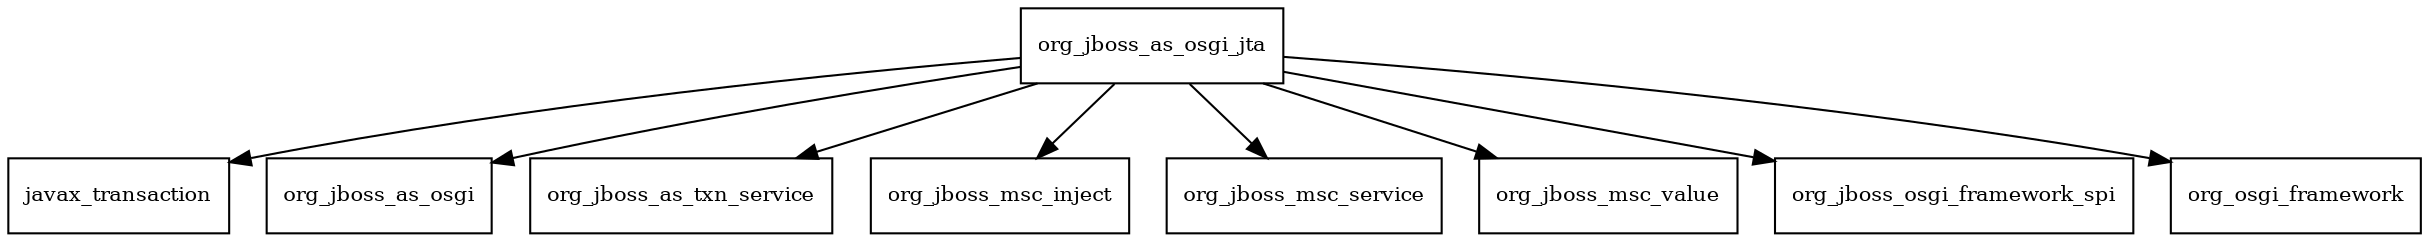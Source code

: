 digraph jboss_as_osgi_jta_7_4_0_Final_redhat_19_package_dependencies {
  node [shape = box, fontsize=10.0];
  org_jboss_as_osgi_jta -> javax_transaction;
  org_jboss_as_osgi_jta -> org_jboss_as_osgi;
  org_jboss_as_osgi_jta -> org_jboss_as_txn_service;
  org_jboss_as_osgi_jta -> org_jboss_msc_inject;
  org_jboss_as_osgi_jta -> org_jboss_msc_service;
  org_jboss_as_osgi_jta -> org_jboss_msc_value;
  org_jboss_as_osgi_jta -> org_jboss_osgi_framework_spi;
  org_jboss_as_osgi_jta -> org_osgi_framework;
}
